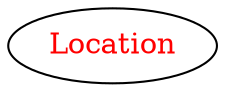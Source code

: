 digraph dependencyGraph {
 concentrate=true;
 ranksep="2.0";
 rankdir="LR"; 
 splines="ortho";
"Location" [fontcolor="red"];
}